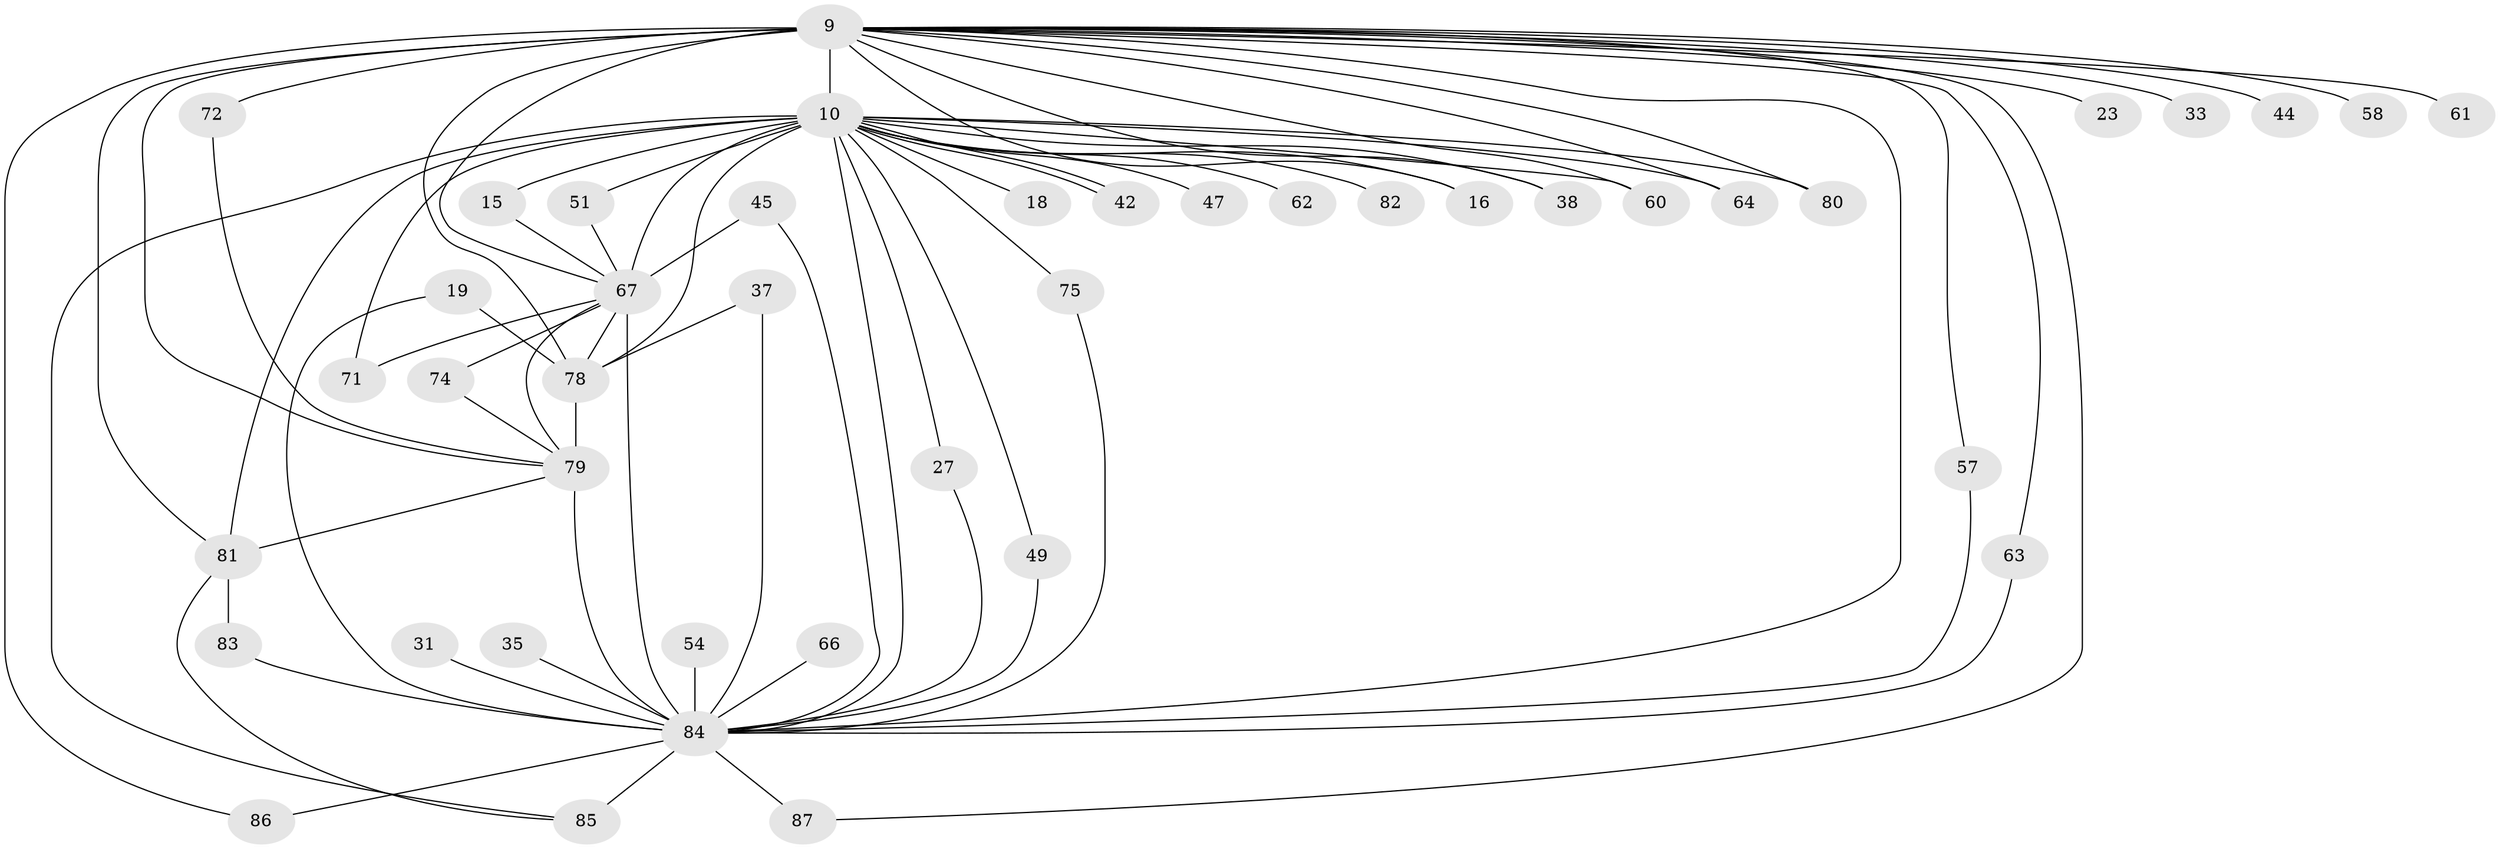 // original degree distribution, {25: 0.011494252873563218, 22: 0.011494252873563218, 18: 0.034482758620689655, 24: 0.011494252873563218, 29: 0.011494252873563218, 15: 0.022988505747126436, 12: 0.011494252873563218, 4: 0.09195402298850575, 3: 0.13793103448275862, 7: 0.022988505747126436, 2: 0.5977011494252874, 5: 0.022988505747126436, 6: 0.011494252873563218}
// Generated by graph-tools (version 1.1) at 2025/43/03/09/25 04:43:42]
// undirected, 43 vertices, 76 edges
graph export_dot {
graph [start="1"]
  node [color=gray90,style=filled];
  9 [super="+3+2"];
  10 [super="+8+5"];
  15;
  16;
  18;
  19;
  23;
  27;
  31;
  33;
  35;
  37;
  38;
  42;
  44;
  45;
  47;
  49;
  51;
  54;
  57;
  58;
  60 [super="+46"];
  61;
  62 [super="+26"];
  63;
  64;
  66 [super="+48"];
  67 [super="+20+55+50"];
  71;
  72 [super="+68"];
  74;
  75;
  78 [super="+53+77"];
  79 [super="+41+65+70"];
  80;
  81 [super="+39+76+73"];
  82;
  83;
  84 [super="+4"];
  85 [super="+11"];
  86;
  87;
  9 -- 10 [weight=9];
  9 -- 16;
  9 -- 33 [weight=2];
  9 -- 38;
  9 -- 58 [weight=2];
  9 -- 61 [weight=2];
  9 -- 64;
  9 -- 72 [weight=2];
  9 -- 80;
  9 -- 23 [weight=2];
  9 -- 44 [weight=2];
  9 -- 63;
  9 -- 86;
  9 -- 87;
  9 -- 57;
  9 -- 60;
  9 -- 81 [weight=5];
  9 -- 78;
  9 -- 67 [weight=8];
  9 -- 79 [weight=2];
  9 -- 84 [weight=6];
  10 -- 16;
  10 -- 18 [weight=2];
  10 -- 42;
  10 -- 42;
  10 -- 71;
  10 -- 75;
  10 -- 82 [weight=2];
  10 -- 62 [weight=3];
  10 -- 47 [weight=2];
  10 -- 80;
  10 -- 49;
  10 -- 85;
  10 -- 64;
  10 -- 15;
  10 -- 81 [weight=4];
  10 -- 27;
  10 -- 38;
  10 -- 51;
  10 -- 78 [weight=5];
  10 -- 67 [weight=7];
  10 -- 60 [weight=2];
  10 -- 84 [weight=6];
  15 -- 67;
  19 -- 78;
  19 -- 84;
  27 -- 84;
  31 -- 84 [weight=2];
  35 -- 84 [weight=2];
  37 -- 78;
  37 -- 84;
  45 -- 67;
  45 -- 84;
  49 -- 84;
  51 -- 67;
  54 -- 84 [weight=2];
  57 -- 84;
  63 -- 84;
  66 -- 84 [weight=3];
  67 -- 78;
  67 -- 71;
  67 -- 74;
  67 -- 79;
  67 -- 84 [weight=8];
  72 -- 79;
  74 -- 79;
  75 -- 84;
  78 -- 79 [weight=4];
  79 -- 81 [weight=2];
  79 -- 84 [weight=5];
  81 -- 83;
  81 -- 85;
  83 -- 84;
  84 -- 85 [weight=2];
  84 -- 86;
  84 -- 87;
}
